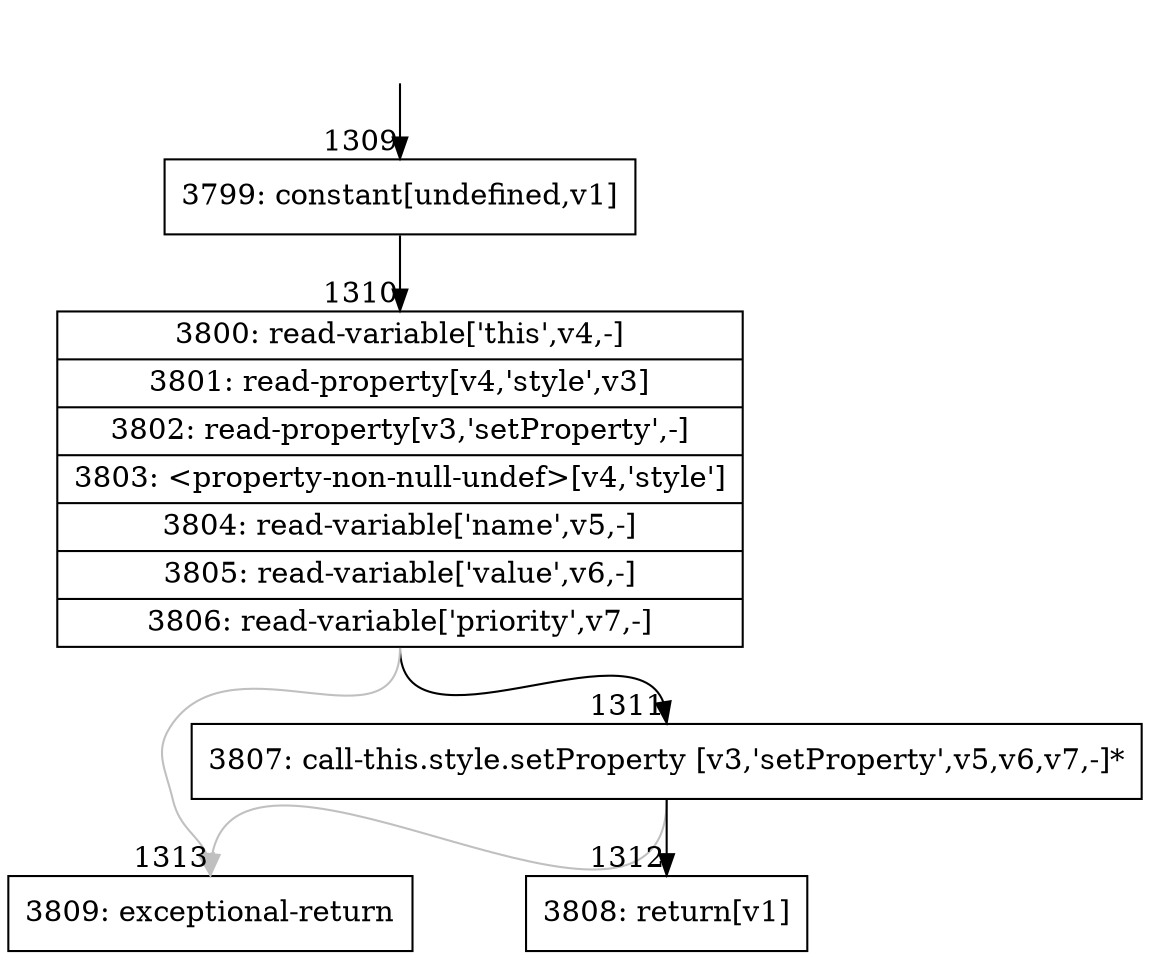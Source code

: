 digraph {
rankdir="TD"
BB_entry127[shape=none,label=""];
BB_entry127 -> BB1309 [tailport=s, headport=n, headlabel="    1309"]
BB1309 [shape=record label="{3799: constant[undefined,v1]}" ] 
BB1309 -> BB1310 [tailport=s, headport=n, headlabel="      1310"]
BB1310 [shape=record label="{3800: read-variable['this',v4,-]|3801: read-property[v4,'style',v3]|3802: read-property[v3,'setProperty',-]|3803: \<property-non-null-undef\>[v4,'style']|3804: read-variable['name',v5,-]|3805: read-variable['value',v6,-]|3806: read-variable['priority',v7,-]}" ] 
BB1310 -> BB1311 [tailport=s, headport=n, headlabel="      1311"]
BB1310 -> BB1313 [tailport=s, headport=n, color=gray, headlabel="      1313"]
BB1311 [shape=record label="{3807: call-this.style.setProperty [v3,'setProperty',v5,v6,v7,-]*}" ] 
BB1311 -> BB1312 [tailport=s, headport=n, headlabel="      1312"]
BB1311 -> BB1313 [tailport=s, headport=n, color=gray]
BB1312 [shape=record label="{3808: return[v1]}" ] 
BB1313 [shape=record label="{3809: exceptional-return}" ] 
//#$~ 753
}
